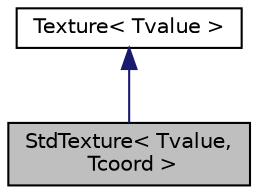 digraph "StdTexture&lt; Tvalue, Tcoord &gt;"
{
 // LATEX_PDF_SIZE
  edge [fontname="Helvetica",fontsize="10",labelfontname="Helvetica",labelfontsize="10"];
  node [fontname="Helvetica",fontsize="10",shape="box"];
  Node1 [label="StdTexture\< Tvalue,\l Tcoord \>",height=0.2,width=0.4,color="black", fillcolor="grey75", style="filled", fontcolor="black",tooltip="StdTexture refers to textures that needs a texture mapping to generate Tcoord from Intersection."];
  Node2 -> Node1 [dir="back",color="midnightblue",fontsize="10",style="solid"];
  Node2 [label="Texture\< Tvalue \>",height=0.2,width=0.4,color="black", fillcolor="white", style="filled",URL="$class_texture.html",tooltip="Base class for all textures."];
}
